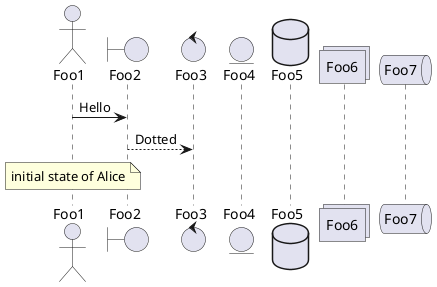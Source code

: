 @startuml
actor Foo1 as Foo1
boundary Foo2 as Foo2
control Foo3 as Foo3
entity Foo4 as Foo4
database Foo5 as Foo5
collections Foo6 as Foo6
queue Foo7 as Foo7

Foo1 -> Foo2: Hello
Foo2 --> Foo3: Dotted

' alt/else
' opt
' loop
' par
' break
' critical
' group followed by a text to be displayed
'
' end

' ...delay message...

' activate Foo1
' deactivate Foo1
' destroy Foo1

note over Foo1 : initial state of Alice
@enduml

